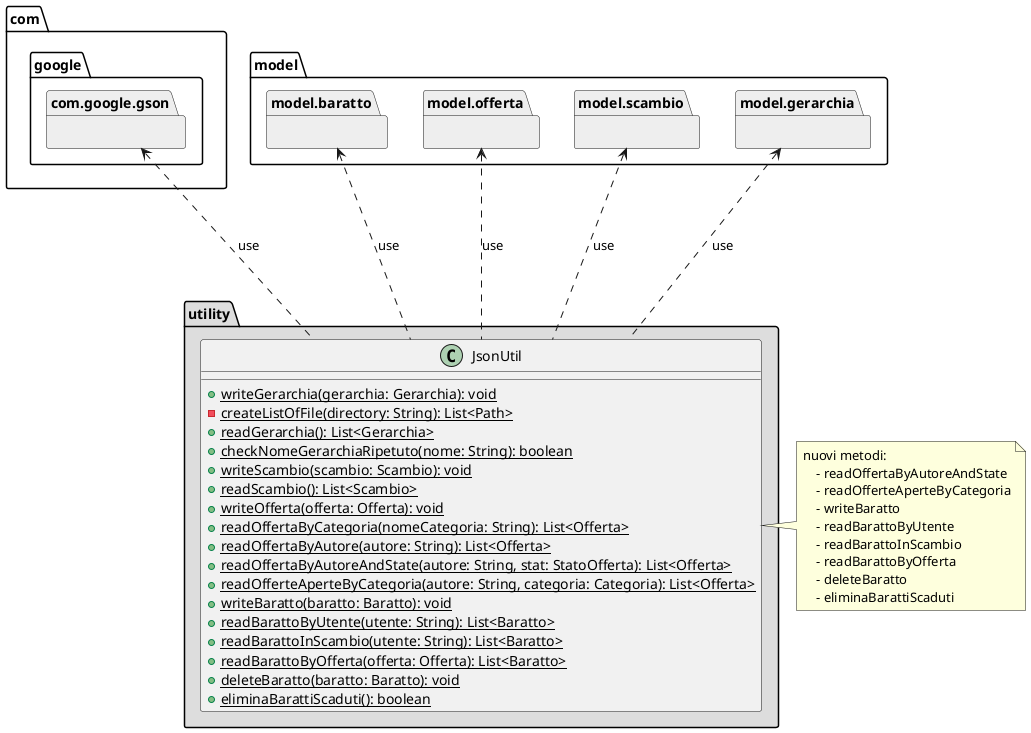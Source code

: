 @startuml utility

package com.google.gson #EEEEEE{}

package model.gerarchia #EEEEEE{}

package model.scambio #EEEEEE{}

package model.offerta #EEEEEE{}

package model.baratto #EEEEEE{}

package "utility" #DDDDDD{
    
    class JsonUtil{
        +{static} writeGerarchia(gerarchia: Gerarchia): void
        -{static} createListOfFile(directory: String): List<Path>
        +{static} readGerarchia(): List<Gerarchia>
        +{static} checkNomeGerarchiaRipetuto(nome: String): boolean
        +{static} writeScambio(scambio: Scambio): void
        +{static} readScambio(): List<Scambio>
        +{static} writeOfferta(offerta: Offerta): void
        +{static} readOffertaByCategoria(nomeCategoria: String): List<Offerta>
        +{static} readOffertaByAutore(autore: String): List<Offerta>
        +{static} readOffertaByAutoreAndState(autore: String, stat: StatoOfferta): List<Offerta>
        +{static} readOfferteAperteByCategoria(autore: String, categoria: Categoria): List<Offerta>
        +{static} writeBaratto(baratto: Baratto): void
        +{static} readBarattoByUtente(utente: String): List<Baratto>
        +{static} readBarattoInScambio(utente: String): List<Baratto>
        +{static} readBarattoByOfferta(offerta: Offerta): List<Baratto>
        +{static} deleteBaratto(baratto: Baratto): void
        +{static} eliminaBarattiScaduti(): boolean

    }

    JsonUtil -up..> com.google.gson: use
    JsonUtil -up..> model.gerarchia: use
    JsonUtil -up..> model.scambio: use
    JsonUtil -up..> model.offerta: use
    JsonUtil -up..> model.baratto: use

}
note right of JsonUtil
nuovi metodi: 
    - readOffertaByAutoreAndState
    - readOfferteAperteByCategoria
    - writeBaratto
    - readBarattoByUtente
    - readBarattoInScambio
    - readBarattoByOfferta
    - deleteBaratto
    - eliminaBarattiScaduti
end note




@enduml